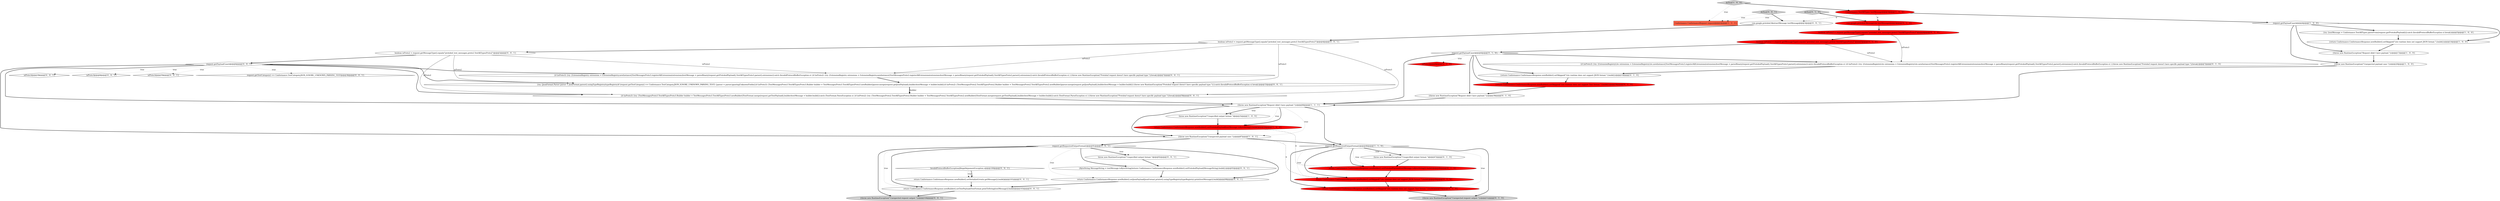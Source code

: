 digraph {
45 [style = filled, label = "InvalidProtocolBufferException|IllegalArgumentException e@@@100@@@['0', '0', '1']", fillcolor = white, shape = diamond image = "AAA0AAABBB3BBB"];
12 [style = filled, label = "Conformance.TestAllTypes testMessage@@@3@@@['1', '0', '0']", fillcolor = red, shape = ellipse image = "AAA1AAABBB1BBB"];
38 [style = filled, label = "doTest['0', '0', '1']", fillcolor = lightgray, shape = diamond image = "AAA0AAABBB3BBB"];
34 [style = filled, label = "com.google.protobuf.AbstractMessage testMessage@@@3@@@['0', '0', '1']", fillcolor = white, shape = ellipse image = "AAA0AAABBB3BBB"];
44 [style = filled, label = "{try {JsonFormat.Parser parser = JsonFormat.parser().usingTypeRegistry(typeRegistry)if (request.getTestCategory() == Conformance.TestCategory.JSON_IGNORE_UNKNOWN_PARSING_TEST) {parser = parser.ignoringUnknownFields()}if (isProto3) {TestMessagesProto3.TestAllTypesProto3.Builder builder = TestMessagesProto3.TestAllTypesProto3.newBuilder()parser.merge(request.getJsonPayload(),builder)testMessage = builder.build()}if (isProto2) {TestMessagesProto2.TestAllTypesProto2.Builder builder = TestMessagesProto2.TestAllTypesProto2.newBuilder()parser.merge(request.getJsonPayload(),builder)testMessage = builder.build()}{throw new RuntimeException(\"Protobuf request doesn't have specific payload type.\")}}catch (InvalidProtocolBufferException e) break}@@@33@@@['0', '0', '1']", fillcolor = white, shape = ellipse image = "AAA0AAABBB3BBB"];
35 [style = filled, label = "isProto3@@@39@@@['0', '0', '1']", fillcolor = white, shape = diamond image = "AAA0AAABBB3BBB"];
3 [style = filled, label = "Conformance.ConformanceRequest request@@@2@@@['1', '1', '1']", fillcolor = tomato, shape = box image = "AAA0AAABBB1BBB"];
33 [style = filled, label = "boolean isProto2 = request.getMessageType().equals(\"protobuf_test_messages.proto2.TestAllTypesProto2\")@@@5@@@['0', '0', '1']", fillcolor = white, shape = ellipse image = "AAA0AAABBB3BBB"];
40 [style = filled, label = "return Conformance.ConformanceResponse.newBuilder().setSerializeError(e.getMessage()).build()@@@101@@@['0', '0', '1']", fillcolor = white, shape = ellipse image = "AAA0AAABBB3BBB"];
47 [style = filled, label = "{if (isProto3) {try {TestMessagesProto3.TestAllTypesProto3.Builder builder = TestMessagesProto3.TestAllTypesProto3.newBuilder()TextFormat.merge(request.getTextPayload(),builder)testMessage = builder.build()}catch (TextFormat.ParseException e) }if (isProto2) {try {TestMessagesProto2.TestAllTypesProto2.Builder builder = TestMessagesProto2.TestAllTypesProto2.newBuilder()TextFormat.merge(request.getTextPayload(),builder)testMessage = builder.build()}catch (TextFormat.ParseException e) }{throw new RuntimeException(\"Protobuf request doesn't have specific payload type.\")}break}@@@58@@@['0', '0', '1']", fillcolor = white, shape = ellipse image = "AAA0AAABBB3BBB"];
24 [style = filled, label = "boolean isProto3 = request.getMessageType().equals(\"protobuf_test_messages.proto3.TestAllTypesProto3\")@@@4@@@['0', '1', '0']", fillcolor = red, shape = ellipse image = "AAA1AAABBB2BBB"];
14 [style = filled, label = "throw new RuntimeException(\"Unspecified output format.\")@@@47@@@['0', '1', '0']", fillcolor = white, shape = ellipse image = "AAA0AAABBB2BBB"];
21 [style = filled, label = "{throw new RuntimeException(\"Request didn't have payload.\")}@@@39@@@['0', '1', '0']", fillcolor = white, shape = ellipse image = "AAA0AAABBB2BBB"];
10 [style = filled, label = "{return Conformance.ConformanceResponse.newBuilder().setSkipped(\"Lite runtime does not support JSON format.\").build()}@@@14@@@['1', '0', '0']", fillcolor = white, shape = ellipse image = "AAA0AAABBB1BBB"];
13 [style = filled, label = "com.google.protobuf.MessageLite testMessage@@@3@@@['0', '1', '0']", fillcolor = red, shape = ellipse image = "AAA1AAABBB2BBB"];
5 [style = filled, label = "request.getPayloadCase()@@@4@@@['1', '0', '0']", fillcolor = white, shape = diamond image = "AAA0AAABBB1BBB"];
8 [style = filled, label = "return Conformance.ConformanceResponse.newBuilder().setProtobufPayload(testMessage.toByteString()).build()@@@26@@@['1', '0', '0']", fillcolor = red, shape = ellipse image = "AAA1AAABBB1BBB"];
46 [style = filled, label = "{ByteString MessageString = testMessage.toByteString()return Conformance.ConformanceResponse.newBuilder().setProtobufPayload(MessageString).build()}@@@93@@@['0', '0', '1']", fillcolor = white, shape = ellipse image = "AAA0AAABBB3BBB"];
11 [style = filled, label = "{throw new RuntimeException(\"Request didn't have payload.\")}@@@84@@@['1', '1', '1']", fillcolor = white, shape = ellipse image = "AAA0AAABBB1BBB"];
0 [style = filled, label = "request.getRequestedOutputFormat()@@@46@@@['1', '1', '0']", fillcolor = white, shape = diamond image = "AAA0AAABBB1BBB"];
9 [style = filled, label = "{try {testMessage = Conformance.TestAllTypes.parseFrom(request.getProtobufPayload())}catch (InvalidProtocolBufferException e) break}@@@5@@@['1', '0', '0']", fillcolor = white, shape = ellipse image = "AAA0AAABBB1BBB"];
4 [style = filled, label = "doTest['1', '0', '0']", fillcolor = lightgray, shape = diamond image = "AAA0AAABBB1BBB"];
17 [style = filled, label = "{if (isProto3) {try {ExtensionRegistryLite extensions = ExtensionRegistryLite.newInstance()TestMessagesProto3.registerAllExtensions(extensions)testMessage = parseBinary(request.getProtobufPayload(),TestAllTypesProto3.parser(),extensions)}catch (InvalidProtocolBufferException e) }if (isProto2) {try {ExtensionRegistryLite extensions = ExtensionRegistryLite.newInstance()TestMessagesProto2.registerAllExtensions(extensions)testMessage = parseBinary(request.getProtobufPayload(),TestAllTypesProto2.parser(),extensions)}catch (InvalidProtocolBufferException e) }{throw new RuntimeException(\"Protobuf request doesn't have specific payload type.\")}break}@@@7@@@['0', '1', '0']", fillcolor = white, shape = ellipse image = "AAA0AAABBB2BBB"];
41 [style = filled, label = "throw new RuntimeException(\"Unspecified output format.\")@@@92@@@['0', '0', '1']", fillcolor = white, shape = ellipse image = "AAA0AAABBB3BBB"];
36 [style = filled, label = "boolean isProto3 = request.getMessageType().equals(\"protobuf_test_messages.proto3.TestAllTypesProto3\")@@@4@@@['0', '0', '1']", fillcolor = white, shape = ellipse image = "AAA0AAABBB3BBB"];
43 [style = filled, label = "{if (isProto3) {try {ExtensionRegistry extensions = ExtensionRegistry.newInstance()TestMessagesProto3.registerAllExtensions(extensions)testMessage = parseBinary(request.getProtobufPayload(),TestAllTypesProto3.parser(),extensions)}catch (InvalidProtocolBufferException e) }if (isProto2) {try {ExtensionRegistry extensions = ExtensionRegistry.newInstance()TestMessagesProto2.registerAllExtensions(extensions)testMessage = parseBinary(request.getProtobufPayload(),TestAllTypesProto2.parser(),extensions)}catch (InvalidProtocolBufferException e) }{throw new RuntimeException(\"Protobuf request doesn't have specific payload type.\")}break}@@@7@@@['0', '0', '1']", fillcolor = white, shape = ellipse image = "AAA0AAABBB3BBB"];
32 [style = filled, label = "request.getRequestedOutputFormat()@@@91@@@['0', '0', '1']", fillcolor = white, shape = diamond image = "AAA0AAABBB3BBB"];
2 [style = filled, label = "{throw new RuntimeException(\"Unexpected payload case.\")}@@@87@@@['1', '0', '1']", fillcolor = white, shape = ellipse image = "AAA0AAABBB1BBB"];
6 [style = filled, label = "{throw new RuntimeException(\"Unexpected payload case.\")}@@@20@@@['1', '0', '0']", fillcolor = white, shape = ellipse image = "AAA0AAABBB1BBB"];
19 [style = filled, label = "doTest['0', '1', '0']", fillcolor = lightgray, shape = diamond image = "AAA0AAABBB2BBB"];
29 [style = filled, label = "isProto3@@@8@@@['0', '0', '1']", fillcolor = white, shape = diamond image = "AAA0AAABBB3BBB"];
18 [style = filled, label = "return Conformance.ConformanceResponse.newBuilder().setSkipped(\"Lite runtime does not support JSON format.\").build()@@@49@@@['0', '1', '0']", fillcolor = red, shape = ellipse image = "AAA1AAABBB2BBB"];
39 [style = filled, label = "return Conformance.ConformanceResponse.newBuilder().setJsonPayload(JsonFormat.printer().usingTypeRegistry(typeRegistry).print(testMessage)).build()@@@98@@@['0', '0', '1']", fillcolor = white, shape = ellipse image = "AAA0AAABBB3BBB"];
22 [style = filled, label = "return Conformance.ConformanceResponse.newBuilder().setSkipped(\"Lite runtime does not support Text format.\").build()@@@50@@@['0', '1', '0']", fillcolor = red, shape = ellipse image = "AAA1AAABBB2BBB"];
7 [style = filled, label = "throw new RuntimeException(\"Unspecified output format.\")@@@25@@@['1', '0', '0']", fillcolor = white, shape = ellipse image = "AAA0AAABBB1BBB"];
31 [style = filled, label = "isProto3@@@59@@@['0', '0', '1']", fillcolor = white, shape = diamond image = "AAA0AAABBB3BBB"];
37 [style = filled, label = "{throw new RuntimeException(\"Unexpected request output.\")}@@@104@@@['0', '0', '1']", fillcolor = lightgray, shape = ellipse image = "AAA0AAABBB3BBB"];
28 [style = filled, label = "return Conformance.ConformanceResponse.newBuilder().setTextPayload(TextFormat.printToString(testMessage)).build()@@@103@@@['0', '0', '1']", fillcolor = white, shape = ellipse image = "AAA0AAABBB3BBB"];
30 [style = filled, label = "request.getTestCategory() == Conformance.TestCategory.JSON_IGNORE_UNKNOWN_PARSING_TEST@@@36@@@['0', '0', '1']", fillcolor = white, shape = diamond image = "AAA0AAABBB3BBB"];
16 [style = filled, label = "boolean isProto2 = request.getMessageType().equals(\"protobuf_test_messages.proto2.TestAllTypesProto2\")@@@5@@@['0', '1', '0']", fillcolor = red, shape = ellipse image = "AAA1AAABBB2BBB"];
25 [style = filled, label = "{return Conformance.ConformanceResponse.newBuilder().setSkipped(\"Lite runtime does not support JSON format.\").build()}@@@33@@@['0', '1', '0']", fillcolor = white, shape = ellipse image = "AAA0AAABBB2BBB"];
26 [style = filled, label = "{return Conformance.ConformanceResponse.newBuilder().setSkipped(\"Lite runtime does not support Text format.\").build()}@@@36@@@['0', '1', '0']", fillcolor = red, shape = ellipse image = "AAA1AAABBB2BBB"];
15 [style = filled, label = "return Conformance.ConformanceResponse.newBuilder().setProtobufPayload(testMessage.toByteString()).build()@@@48@@@['0', '1', '0']", fillcolor = red, shape = ellipse image = "AAA1AAABBB2BBB"];
42 [style = filled, label = "request.getPayloadCase()@@@6@@@['0', '0', '1']", fillcolor = white, shape = diamond image = "AAA0AAABBB3BBB"];
20 [style = filled, label = "request.getPayloadCase()@@@6@@@['0', '1', '0']", fillcolor = white, shape = diamond image = "AAA0AAABBB2BBB"];
23 [style = filled, label = "{throw new RuntimeException(\"Unexpected request output.\")}@@@51@@@['0', '1', '0']", fillcolor = lightgray, shape = ellipse image = "AAA0AAABBB2BBB"];
1 [style = filled, label = "{throw new RuntimeException(\"Request didn't have payload.\")}@@@17@@@['1', '0', '0']", fillcolor = white, shape = ellipse image = "AAA0AAABBB1BBB"];
27 [style = filled, label = "isProto3@@@8@@@['0', '1', '0']", fillcolor = red, shape = diamond image = "AAA1AAABBB2BBB"];
17->25 [style = bold, label=""];
32->28 [style = dotted, label="true"];
32->37 [style = bold, label=""];
12->5 [style = bold, label=""];
5->9 [style = bold, label=""];
20->26 [style = bold, label=""];
36->44 [style = solid, label="isProto3"];
20->27 [style = dotted, label="true"];
24->17 [style = solid, label="isProto3"];
9->10 [style = bold, label=""];
7->8 [style = bold, label=""];
36->33 [style = bold, label=""];
0->15 [style = bold, label=""];
47->11 [style = bold, label=""];
45->40 [style = dotted, label="true"];
0->14 [style = bold, label=""];
11->2 [style = dotted, label="true"];
18->22 [style = bold, label=""];
42->44 [style = bold, label=""];
33->42 [style = bold, label=""];
6->11 [style = bold, label=""];
11->8 [style = dotted, label="true"];
2->32 [style = bold, label=""];
43->44 [style = bold, label=""];
44->47 [style = bold, label=""];
11->7 [style = dotted, label="true"];
5->10 [style = bold, label=""];
28->37 [style = bold, label=""];
42->2 [style = bold, label=""];
46->39 [style = bold, label=""];
20->25 [style = bold, label=""];
22->23 [style = bold, label=""];
5->1 [style = bold, label=""];
0->23 [style = bold, label=""];
5->6 [style = bold, label=""];
19->13 [style = bold, label=""];
21->11 [style = bold, label=""];
19->3 [style = dotted, label="true"];
34->36 [style = bold, label=""];
25->26 [style = bold, label=""];
44->47 [style = solid, label="builder"];
2->18 [style = dashed, label="0"];
11->8 [style = bold, label=""];
41->46 [style = bold, label=""];
14->15 [style = bold, label=""];
0->14 [style = dotted, label="true"];
42->30 [style = dotted, label="true"];
12->13 [style = dashed, label="0"];
10->1 [style = bold, label=""];
16->20 [style = bold, label=""];
12->34 [style = dashed, label="0"];
13->24 [style = bold, label=""];
32->46 [style = bold, label=""];
0->18 [style = dotted, label="true"];
42->47 [style = bold, label=""];
16->17 [style = solid, label="isProto2"];
26->21 [style = bold, label=""];
33->43 [style = solid, label="isProto2"];
2->0 [style = bold, label=""];
1->6 [style = bold, label=""];
4->3 [style = dotted, label="true"];
8->2 [style = bold, label=""];
42->11 [style = bold, label=""];
38->34 [style = bold, label=""];
36->43 [style = solid, label="isProto3"];
4->12 [style = bold, label=""];
0->18 [style = bold, label=""];
32->41 [style = bold, label=""];
32->39 [style = bold, label=""];
33->47 [style = solid, label="isProto2"];
42->29 [style = dotted, label="true"];
45->40 [style = bold, label=""];
20->11 [style = bold, label=""];
20->17 [style = bold, label=""];
42->43 [style = bold, label=""];
33->44 [style = solid, label="isProto2"];
32->41 [style = dotted, label="true"];
32->39 [style = dotted, label="true"];
0->15 [style = dotted, label="true"];
36->47 [style = solid, label="isProto3"];
8->15 [style = dashed, label="0"];
42->31 [style = dotted, label="true"];
40->28 [style = bold, label=""];
15->18 [style = bold, label=""];
11->2 [style = bold, label=""];
39->28 [style = bold, label=""];
0->22 [style = dotted, label="true"];
20->21 [style = bold, label=""];
24->16 [style = bold, label=""];
38->3 [style = dotted, label="true"];
11->0 [style = bold, label=""];
0->22 [style = bold, label=""];
42->35 [style = dotted, label="true"];
32->28 [style = bold, label=""];
11->7 [style = bold, label=""];
}
